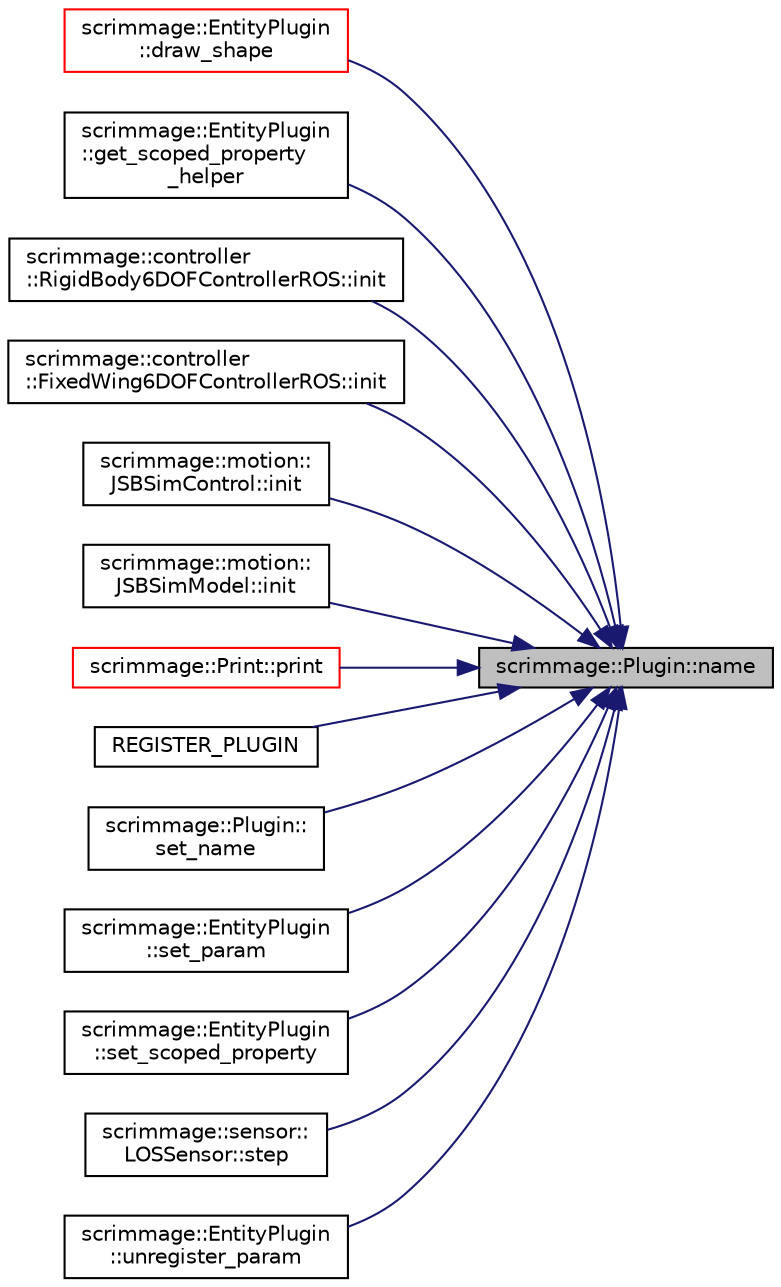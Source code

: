 digraph "scrimmage::Plugin::name"
{
 // LATEX_PDF_SIZE
  edge [fontname="Helvetica",fontsize="10",labelfontname="Helvetica",labelfontsize="10"];
  node [fontname="Helvetica",fontsize="10",shape=record];
  rankdir="RL";
  Node1 [label="scrimmage::Plugin::name",height=0.2,width=0.4,color="black", fillcolor="grey75", style="filled", fontcolor="black",tooltip=" "];
  Node1 -> Node2 [dir="back",color="midnightblue",fontsize="10",style="solid",fontname="Helvetica"];
  Node2 [label="scrimmage::EntityPlugin\l::draw_shape",height=0.2,width=0.4,color="red", fillcolor="white", style="filled",URL="$classscrimmage_1_1EntityPlugin.html#ab2476217710e16f4965f9c9432726098",tooltip=" "];
  Node1 -> Node15 [dir="back",color="midnightblue",fontsize="10",style="solid",fontname="Helvetica"];
  Node15 [label="scrimmage::EntityPlugin\l::get_scoped_property\l_helper",height=0.2,width=0.4,color="black", fillcolor="white", style="filled",URL="$classscrimmage_1_1EntityPlugin.html#ac93564294b680be752b48dfb9547f7b0",tooltip=" "];
  Node1 -> Node16 [dir="back",color="midnightblue",fontsize="10",style="solid",fontname="Helvetica"];
  Node16 [label="scrimmage::controller\l::RigidBody6DOFControllerROS::init",height=0.2,width=0.4,color="black", fillcolor="white", style="filled",URL="$classscrimmage_1_1controller_1_1RigidBody6DOFControllerROS.html#af932a8598cb1415826bf966ed2e2bca4",tooltip=" "];
  Node1 -> Node17 [dir="back",color="midnightblue",fontsize="10",style="solid",fontname="Helvetica"];
  Node17 [label="scrimmage::controller\l::FixedWing6DOFControllerROS::init",height=0.2,width=0.4,color="black", fillcolor="white", style="filled",URL="$classscrimmage_1_1controller_1_1FixedWing6DOFControllerROS.html#a827db8d34867c59932213881073ecc28",tooltip=" "];
  Node1 -> Node18 [dir="back",color="midnightblue",fontsize="10",style="solid",fontname="Helvetica"];
  Node18 [label="scrimmage::motion::\lJSBSimControl::init",height=0.2,width=0.4,color="black", fillcolor="white", style="filled",URL="$classscrimmage_1_1motion_1_1JSBSimControl.html#a9681dcfcbad8347e1b0f6a1a13b5c91a",tooltip=" "];
  Node1 -> Node19 [dir="back",color="midnightblue",fontsize="10",style="solid",fontname="Helvetica"];
  Node19 [label="scrimmage::motion::\lJSBSimModel::init",height=0.2,width=0.4,color="black", fillcolor="white", style="filled",URL="$classscrimmage_1_1motion_1_1JSBSimModel.html#a7e5161fbcd93817ede1633003172e289",tooltip=" "];
  Node1 -> Node20 [dir="back",color="midnightblue",fontsize="10",style="solid",fontname="Helvetica"];
  Node20 [label="scrimmage::Print::print",height=0.2,width=0.4,color="red", fillcolor="white", style="filled",URL="$classscrimmage_1_1Print.html#a52c91a561088ff8fe8a5d24e716eb23f",tooltip=" "];
  Node1 -> Node25 [dir="back",color="midnightblue",fontsize="10",style="solid",fontname="Helvetica"];
  Node25 [label="REGISTER_PLUGIN",height=0.2,width=0.4,color="black", fillcolor="white", style="filled",URL="$GraphvizFSM_8cpp.html#ae1cbe14116e0e4e3aab56b0a273ef51c",tooltip=" "];
  Node1 -> Node26 [dir="back",color="midnightblue",fontsize="10",style="solid",fontname="Helvetica"];
  Node26 [label="scrimmage::Plugin::\lset_name",height=0.2,width=0.4,color="black", fillcolor="white", style="filled",URL="$classscrimmage_1_1Plugin.html#a6f4056f3d481ba0805724c4724552d3b",tooltip=" "];
  Node1 -> Node27 [dir="back",color="midnightblue",fontsize="10",style="solid",fontname="Helvetica"];
  Node27 [label="scrimmage::EntityPlugin\l::set_param",height=0.2,width=0.4,color="black", fillcolor="white", style="filled",URL="$classscrimmage_1_1EntityPlugin.html#a7a51a93ab6200645c3953d80f6e124f3",tooltip=" "];
  Node1 -> Node28 [dir="back",color="midnightblue",fontsize="10",style="solid",fontname="Helvetica"];
  Node28 [label="scrimmage::EntityPlugin\l::set_scoped_property",height=0.2,width=0.4,color="black", fillcolor="white", style="filled",URL="$classscrimmage_1_1EntityPlugin.html#a9355d0616a6ecde6d744651cc3175e5c",tooltip=" "];
  Node1 -> Node29 [dir="back",color="midnightblue",fontsize="10",style="solid",fontname="Helvetica"];
  Node29 [label="scrimmage::sensor::\lLOSSensor::step",height=0.2,width=0.4,color="black", fillcolor="white", style="filled",URL="$classscrimmage_1_1sensor_1_1LOSSensor.html#a12372b16f9b88ec4402c68d5a83b14f4",tooltip=" "];
  Node1 -> Node30 [dir="back",color="midnightblue",fontsize="10",style="solid",fontname="Helvetica"];
  Node30 [label="scrimmage::EntityPlugin\l::unregister_param",height=0.2,width=0.4,color="black", fillcolor="white", style="filled",URL="$classscrimmage_1_1EntityPlugin.html#a43b38347a19f8159e6dc46675cff615c",tooltip=" "];
}
